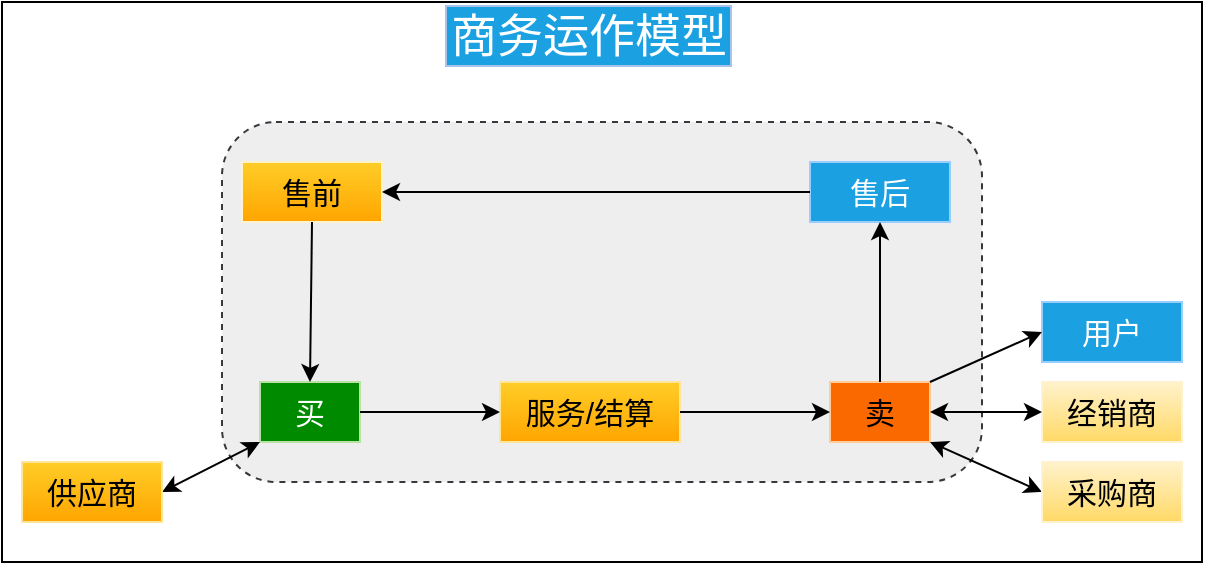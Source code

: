<mxfile version="20.8.23" type="github">
  <diagram name="第 1 页" id="yvUWGEL02yEKHM-XBLOZ">
    <mxGraphModel dx="1434" dy="755" grid="1" gridSize="10" guides="1" tooltips="1" connect="1" arrows="1" fold="1" page="1" pageScale="1" pageWidth="827" pageHeight="1169" math="0" shadow="0">
      <root>
        <mxCell id="0" />
        <mxCell id="1" parent="0" />
        <mxCell id="8WEs470nkHhceNyE-327-2" value="" style="rounded=0;whiteSpace=wrap;html=1;" parent="1" vertex="1">
          <mxGeometry x="120" y="160" width="600" height="280" as="geometry" />
        </mxCell>
        <mxCell id="8WEs470nkHhceNyE-327-3" value="&lt;font style=&quot;font-size: 23px;&quot;&gt;商务运作模型&lt;/font&gt;" style="text;html=1;strokeColor=#A9C4EB;fillColor=#1ba1e2;align=center;verticalAlign=middle;whiteSpace=wrap;rounded=0;fontSize=23;fontColor=#ffffff;" parent="1" vertex="1">
          <mxGeometry x="342" y="162" width="142.5" height="30" as="geometry" />
        </mxCell>
        <mxCell id="8WEs470nkHhceNyE-327-4" value="" style="rounded=1;whiteSpace=wrap;html=1;fontSize=15;dashed=1;strokeColor=#36393d;fillColor=#eeeeee;" parent="1" vertex="1">
          <mxGeometry x="230" y="220" width="380" height="180" as="geometry" />
        </mxCell>
        <mxCell id="8WEs470nkHhceNyE-327-5" value="售前" style="rounded=0;whiteSpace=wrap;html=1;fontSize=15;fillColor=#ffcd28;strokeColor=#FFF2CC;gradientColor=#ffa500;" parent="1" vertex="1">
          <mxGeometry x="240" y="240" width="70" height="30" as="geometry" />
        </mxCell>
        <mxCell id="8WEs470nkHhceNyE-327-6" value="售后" style="rounded=0;whiteSpace=wrap;html=1;fontSize=15;fillColor=#1ba1e2;fontColor=#ffffff;strokeColor=#99CCFF;" parent="1" vertex="1">
          <mxGeometry x="524" y="240" width="70" height="30" as="geometry" />
        </mxCell>
        <mxCell id="8WEs470nkHhceNyE-327-7" value="买" style="rounded=0;whiteSpace=wrap;html=1;fontSize=15;fillColor=#008a00;fontColor=#ffffff;strokeColor=#B9E0A5;" parent="1" vertex="1">
          <mxGeometry x="249" y="350" width="50" height="30" as="geometry" />
        </mxCell>
        <mxCell id="8WEs470nkHhceNyE-327-8" value="卖" style="rounded=0;whiteSpace=wrap;html=1;fontSize=15;fillColor=#fa6800;fontColor=#000000;strokeColor=#FFCC99;" parent="1" vertex="1">
          <mxGeometry x="534" y="350" width="50" height="30" as="geometry" />
        </mxCell>
        <mxCell id="8WEs470nkHhceNyE-327-9" value="服务/结算" style="rounded=0;whiteSpace=wrap;html=1;fontSize=15;fillColor=#ffcd28;gradientColor=#ffa500;strokeColor=#FFE599;" parent="1" vertex="1">
          <mxGeometry x="369" y="350" width="90" height="30" as="geometry" />
        </mxCell>
        <mxCell id="8WEs470nkHhceNyE-327-15" value="" style="endArrow=classic;html=1;rounded=0;fontSize=15;exitX=0;exitY=0.5;exitDx=0;exitDy=0;entryX=1;entryY=0.5;entryDx=0;entryDy=0;" parent="1" source="8WEs470nkHhceNyE-327-6" target="8WEs470nkHhceNyE-327-5" edge="1">
          <mxGeometry width="50" height="50" relative="1" as="geometry">
            <mxPoint x="380" y="310" as="sourcePoint" />
            <mxPoint x="430" y="260" as="targetPoint" />
          </mxGeometry>
        </mxCell>
        <mxCell id="8WEs470nkHhceNyE-327-16" value="" style="endArrow=classic;html=1;rounded=0;fontSize=15;exitX=0.5;exitY=0;exitDx=0;exitDy=0;entryX=0.5;entryY=1;entryDx=0;entryDy=0;" parent="1" source="8WEs470nkHhceNyE-327-8" target="8WEs470nkHhceNyE-327-6" edge="1">
          <mxGeometry width="50" height="50" relative="1" as="geometry">
            <mxPoint x="540" y="340" as="sourcePoint" />
            <mxPoint x="590" y="290" as="targetPoint" />
          </mxGeometry>
        </mxCell>
        <mxCell id="8WEs470nkHhceNyE-327-17" value="" style="endArrow=classic;html=1;rounded=0;fontSize=15;entryX=0.5;entryY=0;entryDx=0;entryDy=0;exitX=0.5;exitY=1;exitDx=0;exitDy=0;" parent="1" source="8WEs470nkHhceNyE-327-5" target="8WEs470nkHhceNyE-327-7" edge="1">
          <mxGeometry width="50" height="50" relative="1" as="geometry">
            <mxPoint x="270" y="270" as="sourcePoint" />
            <mxPoint x="320" y="280" as="targetPoint" />
          </mxGeometry>
        </mxCell>
        <mxCell id="8WEs470nkHhceNyE-327-18" value="" style="endArrow=classic;startArrow=classic;html=1;rounded=0;fontSize=15;entryX=0;entryY=1;entryDx=0;entryDy=0;exitX=1;exitY=0.5;exitDx=0;exitDy=0;" parent="1" source="8WEs470nkHhceNyE-327-22" target="8WEs470nkHhceNyE-327-7" edge="1">
          <mxGeometry width="50" height="50" relative="1" as="geometry">
            <mxPoint x="220" y="400" as="sourcePoint" />
            <mxPoint x="309" y="420" as="targetPoint" />
          </mxGeometry>
        </mxCell>
        <mxCell id="8WEs470nkHhceNyE-327-19" value="" style="endArrow=classic;html=1;rounded=0;fontSize=15;entryX=0;entryY=0.5;entryDx=0;entryDy=0;exitX=1;exitY=0.5;exitDx=0;exitDy=0;" parent="1" source="8WEs470nkHhceNyE-327-7" target="8WEs470nkHhceNyE-327-9" edge="1">
          <mxGeometry width="50" height="50" relative="1" as="geometry">
            <mxPoint x="310" y="410" as="sourcePoint" />
            <mxPoint x="360" y="360" as="targetPoint" />
          </mxGeometry>
        </mxCell>
        <mxCell id="8WEs470nkHhceNyE-327-20" value="" style="endArrow=classic;startArrow=classic;html=1;rounded=0;fontSize=15;entryX=0;entryY=0.5;entryDx=0;entryDy=0;exitX=1;exitY=1;exitDx=0;exitDy=0;" parent="1" source="8WEs470nkHhceNyE-327-8" target="8WEs470nkHhceNyE-327-23" edge="1">
          <mxGeometry width="50" height="50" relative="1" as="geometry">
            <mxPoint x="590" y="380" as="sourcePoint" />
            <mxPoint x="495" y="296.5" as="targetPoint" />
            <Array as="points" />
          </mxGeometry>
        </mxCell>
        <mxCell id="8WEs470nkHhceNyE-327-21" value="" style="endArrow=classic;html=1;rounded=0;fontSize=15;entryX=0;entryY=0.5;entryDx=0;entryDy=0;" parent="1" source="8WEs470nkHhceNyE-327-9" target="8WEs470nkHhceNyE-327-8" edge="1">
          <mxGeometry width="50" height="50" relative="1" as="geometry">
            <mxPoint x="454" y="364.5" as="sourcePoint" />
            <mxPoint x="524" y="364.5" as="targetPoint" />
          </mxGeometry>
        </mxCell>
        <mxCell id="8WEs470nkHhceNyE-327-22" value="供应商" style="rounded=0;whiteSpace=wrap;html=1;fontSize=15;fillColor=#ffcd28;gradientColor=#ffa500;strokeColor=#FFE599;" parent="1" vertex="1">
          <mxGeometry x="130" y="390" width="70" height="30" as="geometry" />
        </mxCell>
        <mxCell id="8WEs470nkHhceNyE-327-23" value="采购商" style="rounded=0;whiteSpace=wrap;html=1;fontSize=15;fillColor=#fff2cc;gradientColor=#ffd966;strokeColor=#FFF2CC;" parent="1" vertex="1">
          <mxGeometry x="640" y="390" width="70" height="30" as="geometry" />
        </mxCell>
        <mxCell id="8WEs470nkHhceNyE-327-24" value="经销商" style="rounded=0;whiteSpace=wrap;html=1;fontSize=15;fillColor=#fff2cc;gradientColor=#ffd966;strokeColor=#FFF2CC;" parent="1" vertex="1">
          <mxGeometry x="640" y="350" width="70" height="30" as="geometry" />
        </mxCell>
        <mxCell id="8WEs470nkHhceNyE-327-25" value="用户" style="rounded=0;whiteSpace=wrap;html=1;fontSize=15;fillColor=#1ba1e2;strokeColor=#99CCFF;fontColor=#ffffff;" parent="1" vertex="1">
          <mxGeometry x="640" y="310" width="70" height="30" as="geometry" />
        </mxCell>
        <mxCell id="8WEs470nkHhceNyE-327-26" value="" style="endArrow=classic;startArrow=classic;html=1;rounded=0;fontSize=15;entryX=0;entryY=0.5;entryDx=0;entryDy=0;exitX=1;exitY=0.5;exitDx=0;exitDy=0;" parent="1" source="8WEs470nkHhceNyE-327-8" target="8WEs470nkHhceNyE-327-24" edge="1">
          <mxGeometry width="50" height="50" relative="1" as="geometry">
            <mxPoint x="594" y="390" as="sourcePoint" />
            <mxPoint x="650" y="415" as="targetPoint" />
            <Array as="points" />
          </mxGeometry>
        </mxCell>
        <mxCell id="_3dTwGbWxsVRxJgB4EK6-1" value="" style="endArrow=classic;html=1;rounded=0;fontSize=23;exitX=1;exitY=0;exitDx=0;exitDy=0;entryX=0;entryY=0.5;entryDx=0;entryDy=0;" edge="1" parent="1" source="8WEs470nkHhceNyE-327-8" target="8WEs470nkHhceNyE-327-25">
          <mxGeometry width="50" height="50" relative="1" as="geometry">
            <mxPoint x="590" y="350" as="sourcePoint" />
            <mxPoint x="640" y="320" as="targetPoint" />
          </mxGeometry>
        </mxCell>
      </root>
    </mxGraphModel>
  </diagram>
</mxfile>
